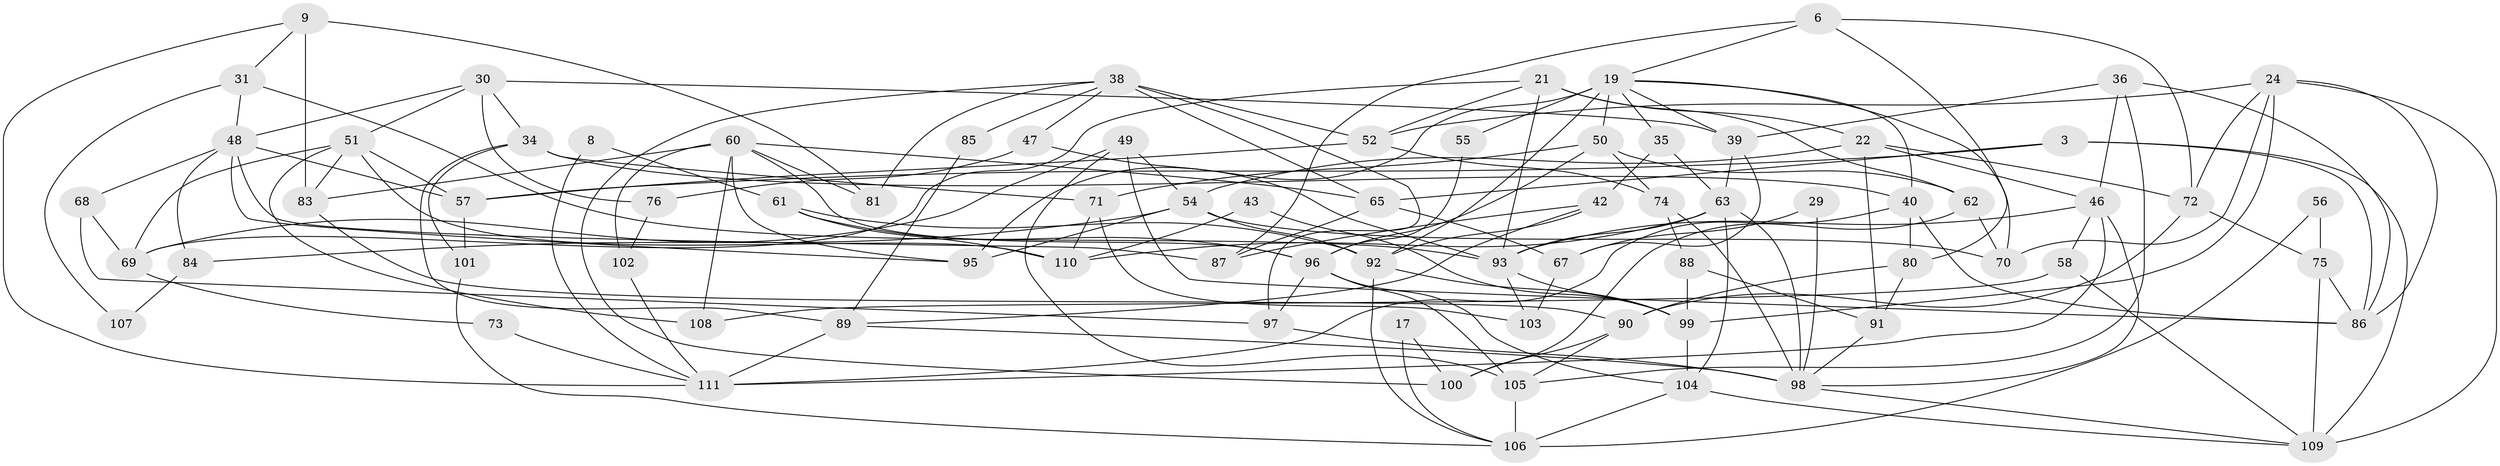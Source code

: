 // original degree distribution, {4: 0.26126126126126126, 3: 0.26126126126126126, 2: 0.14414414414414414, 5: 0.18018018018018017, 6: 0.10810810810810811, 7: 0.02702702702702703, 8: 0.018018018018018018}
// Generated by graph-tools (version 1.1) at 2025/52/03/04/25 21:52:45]
// undirected, 77 vertices, 171 edges
graph export_dot {
graph [start="1"]
  node [color=gray90,style=filled];
  3;
  6;
  8;
  9;
  17;
  19 [super="+12"];
  21;
  22;
  24;
  29;
  30;
  31;
  34;
  35;
  36 [super="+14"];
  38;
  39;
  40;
  42;
  43;
  46 [super="+15+41"];
  47 [super="+20"];
  48 [super="+11+23"];
  49;
  50;
  51;
  52;
  54;
  55;
  56;
  57;
  58 [super="+18"];
  60 [super="+33"];
  61 [super="+28"];
  62;
  63 [super="+32"];
  65 [super="+25"];
  67 [super="+64"];
  68 [super="+13"];
  69;
  70;
  71;
  72 [super="+2"];
  73;
  74;
  75 [super="+53"];
  76;
  80;
  81;
  83 [super="+59"];
  84;
  85;
  86 [super="+66"];
  87;
  88 [super="+79"];
  89;
  90 [super="+7"];
  91;
  92 [super="+26+37"];
  93;
  95 [super="+27"];
  96 [super="+45"];
  97;
  98 [super="+1+82+5"];
  99;
  100;
  101;
  102;
  103;
  104 [super="+78"];
  105;
  106 [super="+94"];
  107;
  108;
  109 [super="+10"];
  110 [super="+4"];
  111 [super="+44"];
  3 -- 109;
  3 -- 86;
  3 -- 57;
  3 -- 65;
  6 -- 80;
  6 -- 87;
  6 -- 19;
  6 -- 72;
  8 -- 111;
  8 -- 61;
  9 -- 31;
  9 -- 81;
  9 -- 83 [weight=2];
  9 -- 111;
  17 -- 100;
  17 -- 106;
  19 -- 40;
  19 -- 70;
  19 -- 39;
  19 -- 55 [weight=2];
  19 -- 95;
  19 -- 50;
  19 -- 35;
  19 -- 92;
  21 -- 69;
  21 -- 52;
  21 -- 22;
  21 -- 62;
  21 -- 93;
  22 -- 54;
  22 -- 46;
  22 -- 91;
  22 -- 72;
  24 -- 72;
  24 -- 99;
  24 -- 52;
  24 -- 70;
  24 -- 86;
  24 -- 109 [weight=2];
  29 -- 67;
  29 -- 98;
  30 -- 51;
  30 -- 39;
  30 -- 34;
  30 -- 76;
  30 -- 48;
  31 -- 93;
  31 -- 107;
  31 -- 48;
  34 -- 101;
  34 -- 40;
  34 -- 71;
  34 -- 89;
  35 -- 42;
  35 -- 63;
  36 -- 86;
  36 -- 46;
  36 -- 105;
  36 -- 39;
  38 -- 52;
  38 -- 65 [weight=2];
  38 -- 81;
  38 -- 85;
  38 -- 97;
  38 -- 100;
  38 -- 47;
  39 -- 63;
  39 -- 67 [weight=2];
  40 -- 80;
  40 -- 86;
  40 -- 111;
  42 -- 89;
  42 -- 87;
  42 -- 92;
  43 -- 99;
  43 -- 110;
  46 -- 98;
  46 -- 93 [weight=2];
  46 -- 58;
  46 -- 111;
  47 -- 76;
  47 -- 93;
  48 -- 87;
  48 -- 84;
  48 -- 57;
  48 -- 95 [weight=2];
  48 -- 68;
  49 -- 86;
  49 -- 105;
  49 -- 54;
  49 -- 69;
  50 -- 71;
  50 -- 62;
  50 -- 74;
  50 -- 96;
  51 -- 57;
  51 -- 83;
  51 -- 69;
  51 -- 108;
  51 -- 110;
  52 -- 74;
  52 -- 57;
  54 -- 95;
  54 -- 70;
  54 -- 84;
  54 -- 92;
  55 -- 96;
  56 -- 106;
  56 -- 75;
  57 -- 101;
  58 -- 108;
  58 -- 109;
  60 -- 102;
  60 -- 108;
  60 -- 83;
  60 -- 96;
  60 -- 95;
  60 -- 65;
  60 -- 81;
  61 -- 96;
  61 -- 92 [weight=2];
  61 -- 110;
  62 -- 70;
  62 -- 100;
  63 -- 93;
  63 -- 98 [weight=2];
  63 -- 104;
  63 -- 110;
  65 -- 67;
  65 -- 87;
  67 -- 103;
  68 -- 97;
  68 -- 69;
  69 -- 73;
  71 -- 103;
  71 -- 110;
  72 -- 75;
  72 -- 90;
  73 -- 111;
  74 -- 88;
  74 -- 98;
  75 -- 109 [weight=2];
  75 -- 86 [weight=2];
  76 -- 102;
  80 -- 90;
  80 -- 91;
  83 -- 90;
  84 -- 107;
  85 -- 89;
  88 -- 91 [weight=2];
  88 -- 99;
  89 -- 111 [weight=2];
  89 -- 98;
  90 -- 100;
  90 -- 105;
  91 -- 98;
  92 -- 99;
  92 -- 106;
  93 -- 99;
  93 -- 103;
  96 -- 97;
  96 -- 105;
  96 -- 104 [weight=2];
  97 -- 98;
  98 -- 109;
  99 -- 104;
  101 -- 106;
  102 -- 111;
  104 -- 109 [weight=2];
  104 -- 106;
  105 -- 106 [weight=2];
}
